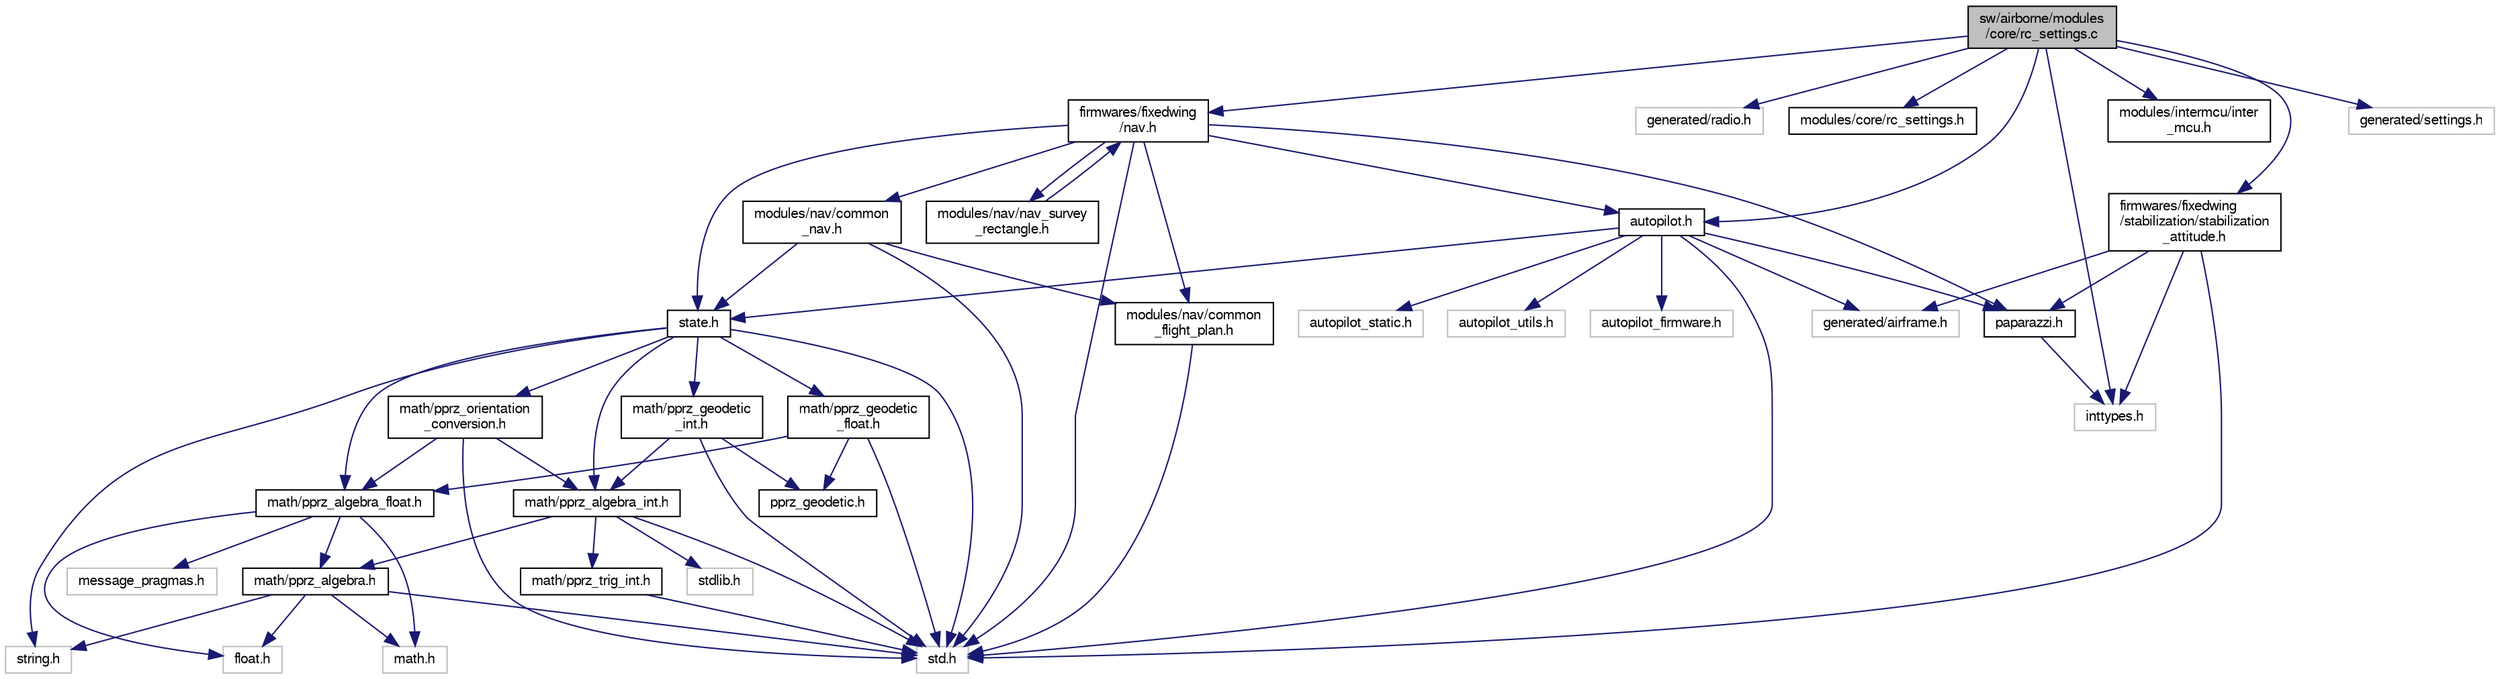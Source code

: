 digraph "sw/airborne/modules/core/rc_settings.c"
{
  edge [fontname="FreeSans",fontsize="10",labelfontname="FreeSans",labelfontsize="10"];
  node [fontname="FreeSans",fontsize="10",shape=record];
  Node1 [label="sw/airborne/modules\l/core/rc_settings.c",height=0.2,width=0.4,color="black", fillcolor="grey75", style="filled", fontcolor="black"];
  Node1 -> Node2 [color="midnightblue",fontsize="10",style="solid",fontname="FreeSans"];
  Node2 [label="inttypes.h",height=0.2,width=0.4,color="grey75", fillcolor="white", style="filled"];
  Node1 -> Node3 [color="midnightblue",fontsize="10",style="solid",fontname="FreeSans"];
  Node3 [label="generated/radio.h",height=0.2,width=0.4,color="grey75", fillcolor="white", style="filled"];
  Node1 -> Node4 [color="midnightblue",fontsize="10",style="solid",fontname="FreeSans"];
  Node4 [label="modules/core/rc_settings.h",height=0.2,width=0.4,color="black", fillcolor="white", style="filled",URL="$rc__settings_8h.html",tooltip="Variable setting though the radio control. "];
  Node1 -> Node5 [color="midnightblue",fontsize="10",style="solid",fontname="FreeSans"];
  Node5 [label="autopilot.h",height=0.2,width=0.4,color="black", fillcolor="white", style="filled",URL="$autopilot_8h.html",tooltip="Core autopilot interface common to all firmwares. "];
  Node5 -> Node6 [color="midnightblue",fontsize="10",style="solid",fontname="FreeSans"];
  Node6 [label="std.h",height=0.2,width=0.4,color="grey75", fillcolor="white", style="filled"];
  Node5 -> Node7 [color="midnightblue",fontsize="10",style="solid",fontname="FreeSans"];
  Node7 [label="paparazzi.h",height=0.2,width=0.4,color="black", fillcolor="white", style="filled",URL="$paparazzi_8h.html"];
  Node7 -> Node2 [color="midnightblue",fontsize="10",style="solid",fontname="FreeSans"];
  Node5 -> Node8 [color="midnightblue",fontsize="10",style="solid",fontname="FreeSans"];
  Node8 [label="generated/airframe.h",height=0.2,width=0.4,color="grey75", fillcolor="white", style="filled"];
  Node5 -> Node9 [color="midnightblue",fontsize="10",style="solid",fontname="FreeSans"];
  Node9 [label="state.h",height=0.2,width=0.4,color="black", fillcolor="white", style="filled",URL="$state_8h.html",tooltip="API to get/set the generic vehicle states. "];
  Node9 -> Node10 [color="midnightblue",fontsize="10",style="solid",fontname="FreeSans"];
  Node10 [label="math/pprz_algebra_int.h",height=0.2,width=0.4,color="black", fillcolor="white", style="filled",URL="$pprz__algebra__int_8h.html",tooltip="Paparazzi fixed point algebra. "];
  Node10 -> Node6 [color="midnightblue",fontsize="10",style="solid",fontname="FreeSans"];
  Node10 -> Node11 [color="midnightblue",fontsize="10",style="solid",fontname="FreeSans"];
  Node11 [label="math/pprz_algebra.h",height=0.2,width=0.4,color="black", fillcolor="white", style="filled",URL="$pprz__algebra_8h.html",tooltip="Paparazzi generic algebra macros. "];
  Node11 -> Node12 [color="midnightblue",fontsize="10",style="solid",fontname="FreeSans"];
  Node12 [label="float.h",height=0.2,width=0.4,color="grey75", fillcolor="white", style="filled"];
  Node11 -> Node13 [color="midnightblue",fontsize="10",style="solid",fontname="FreeSans"];
  Node13 [label="string.h",height=0.2,width=0.4,color="grey75", fillcolor="white", style="filled"];
  Node11 -> Node6 [color="midnightblue",fontsize="10",style="solid",fontname="FreeSans"];
  Node11 -> Node14 [color="midnightblue",fontsize="10",style="solid",fontname="FreeSans"];
  Node14 [label="math.h",height=0.2,width=0.4,color="grey75", fillcolor="white", style="filled"];
  Node10 -> Node15 [color="midnightblue",fontsize="10",style="solid",fontname="FreeSans"];
  Node15 [label="math/pprz_trig_int.h",height=0.2,width=0.4,color="black", fillcolor="white", style="filled",URL="$pprz__trig__int_8h.html",tooltip="Paparazzi fixed point trig functions. "];
  Node15 -> Node6 [color="midnightblue",fontsize="10",style="solid",fontname="FreeSans"];
  Node10 -> Node16 [color="midnightblue",fontsize="10",style="solid",fontname="FreeSans"];
  Node16 [label="stdlib.h",height=0.2,width=0.4,color="grey75", fillcolor="white", style="filled"];
  Node9 -> Node17 [color="midnightblue",fontsize="10",style="solid",fontname="FreeSans"];
  Node17 [label="math/pprz_algebra_float.h",height=0.2,width=0.4,color="black", fillcolor="white", style="filled",URL="$pprz__algebra__float_8h.html",tooltip="Paparazzi floating point algebra. "];
  Node17 -> Node11 [color="midnightblue",fontsize="10",style="solid",fontname="FreeSans"];
  Node17 -> Node18 [color="midnightblue",fontsize="10",style="solid",fontname="FreeSans"];
  Node18 [label="message_pragmas.h",height=0.2,width=0.4,color="grey75", fillcolor="white", style="filled"];
  Node17 -> Node14 [color="midnightblue",fontsize="10",style="solid",fontname="FreeSans"];
  Node17 -> Node12 [color="midnightblue",fontsize="10",style="solid",fontname="FreeSans"];
  Node9 -> Node19 [color="midnightblue",fontsize="10",style="solid",fontname="FreeSans"];
  Node19 [label="math/pprz_geodetic\l_int.h",height=0.2,width=0.4,color="black", fillcolor="white", style="filled",URL="$pprz__geodetic__int_8h.html",tooltip="Paparazzi fixed point math for geodetic calculations. "];
  Node19 -> Node20 [color="midnightblue",fontsize="10",style="solid",fontname="FreeSans"];
  Node20 [label="pprz_geodetic.h",height=0.2,width=0.4,color="black", fillcolor="white", style="filled",URL="$pprz__geodetic_8h.html",tooltip="Paparazzi generic macros for geodetic calculations. "];
  Node19 -> Node6 [color="midnightblue",fontsize="10",style="solid",fontname="FreeSans"];
  Node19 -> Node10 [color="midnightblue",fontsize="10",style="solid",fontname="FreeSans"];
  Node9 -> Node21 [color="midnightblue",fontsize="10",style="solid",fontname="FreeSans"];
  Node21 [label="math/pprz_geodetic\l_float.h",height=0.2,width=0.4,color="black", fillcolor="white", style="filled",URL="$pprz__geodetic__float_8h.html",tooltip="Paparazzi floating point math for geodetic calculations. "];
  Node21 -> Node20 [color="midnightblue",fontsize="10",style="solid",fontname="FreeSans"];
  Node21 -> Node17 [color="midnightblue",fontsize="10",style="solid",fontname="FreeSans"];
  Node21 -> Node6 [color="midnightblue",fontsize="10",style="solid",fontname="FreeSans"];
  Node9 -> Node22 [color="midnightblue",fontsize="10",style="solid",fontname="FreeSans"];
  Node22 [label="math/pprz_orientation\l_conversion.h",height=0.2,width=0.4,color="black", fillcolor="white", style="filled",URL="$pprz__orientation__conversion_8h.html",tooltip="Generic orientation representation and conversions. "];
  Node22 -> Node10 [color="midnightblue",fontsize="10",style="solid",fontname="FreeSans"];
  Node22 -> Node17 [color="midnightblue",fontsize="10",style="solid",fontname="FreeSans"];
  Node22 -> Node6 [color="midnightblue",fontsize="10",style="solid",fontname="FreeSans"];
  Node9 -> Node6 [color="midnightblue",fontsize="10",style="solid",fontname="FreeSans"];
  Node9 -> Node13 [color="midnightblue",fontsize="10",style="solid",fontname="FreeSans"];
  Node5 -> Node23 [color="midnightblue",fontsize="10",style="solid",fontname="FreeSans"];
  Node23 [label="autopilot_utils.h",height=0.2,width=0.4,color="grey75", fillcolor="white", style="filled"];
  Node5 -> Node24 [color="midnightblue",fontsize="10",style="solid",fontname="FreeSans"];
  Node24 [label="autopilot_firmware.h",height=0.2,width=0.4,color="grey75", fillcolor="white", style="filled"];
  Node5 -> Node25 [color="midnightblue",fontsize="10",style="solid",fontname="FreeSans"];
  Node25 [label="autopilot_static.h",height=0.2,width=0.4,color="grey75", fillcolor="white", style="filled"];
  Node1 -> Node26 [color="midnightblue",fontsize="10",style="solid",fontname="FreeSans"];
  Node26 [label="firmwares/fixedwing\l/nav.h",height=0.2,width=0.4,color="black", fillcolor="white", style="filled",URL="$nav_8h.html",tooltip="Fixedwing Navigation library. "];
  Node26 -> Node6 [color="midnightblue",fontsize="10",style="solid",fontname="FreeSans"];
  Node26 -> Node7 [color="midnightblue",fontsize="10",style="solid",fontname="FreeSans"];
  Node26 -> Node9 [color="midnightblue",fontsize="10",style="solid",fontname="FreeSans"];
  Node26 -> Node27 [color="midnightblue",fontsize="10",style="solid",fontname="FreeSans"];
  Node27 [label="modules/nav/nav_survey\l_rectangle.h",height=0.2,width=0.4,color="black", fillcolor="white", style="filled",URL="$nav__survey__rectangle_8h.html"];
  Node27 -> Node26 [color="midnightblue",fontsize="10",style="solid",fontname="FreeSans"];
  Node26 -> Node28 [color="midnightblue",fontsize="10",style="solid",fontname="FreeSans"];
  Node28 [label="modules/nav/common\l_flight_plan.h",height=0.2,width=0.4,color="black", fillcolor="white", style="filled",URL="$common__flight__plan_8h.html",tooltip="Common flight_plan functions shared between fixedwing and rotorcraft. "];
  Node28 -> Node6 [color="midnightblue",fontsize="10",style="solid",fontname="FreeSans"];
  Node26 -> Node29 [color="midnightblue",fontsize="10",style="solid",fontname="FreeSans"];
  Node29 [label="modules/nav/common\l_nav.h",height=0.2,width=0.4,color="black", fillcolor="white", style="filled",URL="$common__nav_8h.html"];
  Node29 -> Node6 [color="midnightblue",fontsize="10",style="solid",fontname="FreeSans"];
  Node29 -> Node9 [color="midnightblue",fontsize="10",style="solid",fontname="FreeSans"];
  Node29 -> Node28 [color="midnightblue",fontsize="10",style="solid",fontname="FreeSans"];
  Node26 -> Node5 [color="midnightblue",fontsize="10",style="solid",fontname="FreeSans"];
  Node1 -> Node30 [color="midnightblue",fontsize="10",style="solid",fontname="FreeSans"];
  Node30 [label="modules/intermcu/inter\l_mcu.h",height=0.2,width=0.4,color="black", fillcolor="white", style="filled",URL="$inter__mcu_8h.html",tooltip="Communication between fbw and ap processes. "];
  Node1 -> Node31 [color="midnightblue",fontsize="10",style="solid",fontname="FreeSans"];
  Node31 [label="firmwares/fixedwing\l/stabilization/stabilization\l_attitude.h",height=0.2,width=0.4,color="black", fillcolor="white", style="filled",URL="$fixedwing_2stabilization_2stabilization__attitude_8h.html",tooltip="Fixed wing horizontal control. "];
  Node31 -> Node2 [color="midnightblue",fontsize="10",style="solid",fontname="FreeSans"];
  Node31 -> Node6 [color="midnightblue",fontsize="10",style="solid",fontname="FreeSans"];
  Node31 -> Node7 [color="midnightblue",fontsize="10",style="solid",fontname="FreeSans"];
  Node31 -> Node8 [color="midnightblue",fontsize="10",style="solid",fontname="FreeSans"];
  Node1 -> Node32 [color="midnightblue",fontsize="10",style="solid",fontname="FreeSans"];
  Node32 [label="generated/settings.h",height=0.2,width=0.4,color="grey75", fillcolor="white", style="filled"];
}
